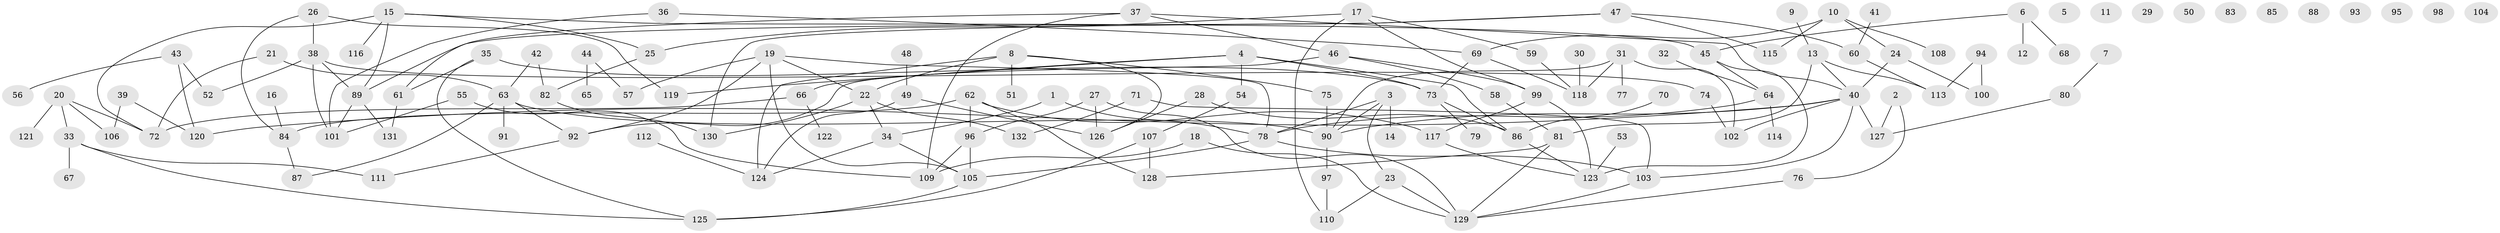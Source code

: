 // coarse degree distribution, {2: 0.21739130434782608, 0: 0.11956521739130435, 1: 0.21739130434782608, 4: 0.20652173913043478, 5: 0.08695652173913043, 3: 0.06521739130434782, 7: 0.021739130434782608, 6: 0.043478260869565216, 8: 0.010869565217391304, 10: 0.010869565217391304}
// Generated by graph-tools (version 1.1) at 2025/44/03/04/25 21:44:13]
// undirected, 132 vertices, 175 edges
graph export_dot {
graph [start="1"]
  node [color=gray90,style=filled];
  1;
  2;
  3;
  4;
  5;
  6;
  7;
  8;
  9;
  10;
  11;
  12;
  13;
  14;
  15;
  16;
  17;
  18;
  19;
  20;
  21;
  22;
  23;
  24;
  25;
  26;
  27;
  28;
  29;
  30;
  31;
  32;
  33;
  34;
  35;
  36;
  37;
  38;
  39;
  40;
  41;
  42;
  43;
  44;
  45;
  46;
  47;
  48;
  49;
  50;
  51;
  52;
  53;
  54;
  55;
  56;
  57;
  58;
  59;
  60;
  61;
  62;
  63;
  64;
  65;
  66;
  67;
  68;
  69;
  70;
  71;
  72;
  73;
  74;
  75;
  76;
  77;
  78;
  79;
  80;
  81;
  82;
  83;
  84;
  85;
  86;
  87;
  88;
  89;
  90;
  91;
  92;
  93;
  94;
  95;
  96;
  97;
  98;
  99;
  100;
  101;
  102;
  103;
  104;
  105;
  106;
  107;
  108;
  109;
  110;
  111;
  112;
  113;
  114;
  115;
  116;
  117;
  118;
  119;
  120;
  121;
  122;
  123;
  124;
  125;
  126;
  127;
  128;
  129;
  130;
  131;
  132;
  1 -- 34;
  1 -- 78;
  2 -- 76;
  2 -- 127;
  3 -- 14;
  3 -- 23;
  3 -- 78;
  3 -- 90;
  4 -- 54;
  4 -- 66;
  4 -- 73;
  4 -- 86;
  4 -- 119;
  6 -- 12;
  6 -- 45;
  6 -- 68;
  7 -- 80;
  8 -- 22;
  8 -- 51;
  8 -- 75;
  8 -- 124;
  8 -- 126;
  9 -- 13;
  10 -- 24;
  10 -- 69;
  10 -- 108;
  10 -- 115;
  13 -- 40;
  13 -- 81;
  13 -- 113;
  15 -- 25;
  15 -- 45;
  15 -- 72;
  15 -- 89;
  15 -- 116;
  16 -- 84;
  17 -- 25;
  17 -- 59;
  17 -- 99;
  17 -- 110;
  18 -- 109;
  18 -- 129;
  19 -- 22;
  19 -- 57;
  19 -- 78;
  19 -- 92;
  19 -- 105;
  20 -- 33;
  20 -- 72;
  20 -- 106;
  20 -- 121;
  21 -- 63;
  21 -- 72;
  22 -- 34;
  22 -- 130;
  22 -- 132;
  23 -- 110;
  23 -- 129;
  24 -- 40;
  24 -- 100;
  25 -- 82;
  26 -- 38;
  26 -- 84;
  26 -- 119;
  27 -- 96;
  27 -- 126;
  27 -- 129;
  28 -- 86;
  28 -- 126;
  30 -- 118;
  31 -- 77;
  31 -- 90;
  31 -- 102;
  31 -- 118;
  32 -- 64;
  33 -- 67;
  33 -- 111;
  33 -- 125;
  34 -- 105;
  34 -- 124;
  35 -- 61;
  35 -- 73;
  35 -- 125;
  36 -- 69;
  36 -- 101;
  37 -- 40;
  37 -- 46;
  37 -- 61;
  37 -- 109;
  38 -- 52;
  38 -- 74;
  38 -- 89;
  38 -- 101;
  39 -- 106;
  39 -- 120;
  40 -- 90;
  40 -- 102;
  40 -- 103;
  40 -- 120;
  40 -- 127;
  41 -- 60;
  42 -- 63;
  42 -- 82;
  43 -- 52;
  43 -- 56;
  43 -- 120;
  44 -- 57;
  44 -- 65;
  45 -- 64;
  45 -- 123;
  46 -- 58;
  46 -- 92;
  46 -- 99;
  47 -- 60;
  47 -- 89;
  47 -- 115;
  47 -- 130;
  48 -- 49;
  49 -- 124;
  49 -- 126;
  53 -- 123;
  54 -- 107;
  55 -- 101;
  55 -- 109;
  58 -- 81;
  59 -- 118;
  60 -- 113;
  61 -- 131;
  62 -- 84;
  62 -- 96;
  62 -- 117;
  62 -- 128;
  63 -- 87;
  63 -- 90;
  63 -- 91;
  63 -- 92;
  64 -- 78;
  64 -- 114;
  66 -- 72;
  66 -- 122;
  69 -- 73;
  69 -- 118;
  70 -- 86;
  71 -- 103;
  71 -- 132;
  73 -- 79;
  73 -- 86;
  74 -- 102;
  75 -- 90;
  76 -- 129;
  78 -- 103;
  78 -- 105;
  80 -- 127;
  81 -- 128;
  81 -- 129;
  82 -- 130;
  84 -- 87;
  86 -- 123;
  89 -- 101;
  89 -- 131;
  90 -- 97;
  92 -- 111;
  94 -- 100;
  94 -- 113;
  96 -- 105;
  96 -- 109;
  97 -- 110;
  99 -- 117;
  99 -- 123;
  103 -- 129;
  105 -- 125;
  107 -- 125;
  107 -- 128;
  112 -- 124;
  117 -- 123;
}
